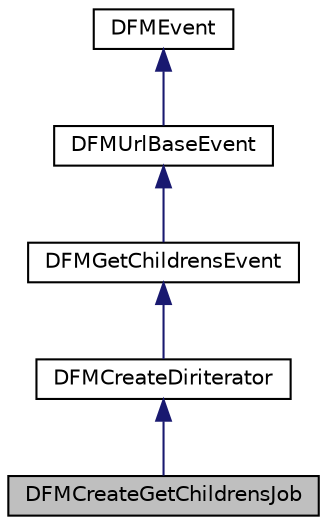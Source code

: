 digraph "DFMCreateGetChildrensJob"
{
  edge [fontname="Helvetica",fontsize="10",labelfontname="Helvetica",labelfontsize="10"];
  node [fontname="Helvetica",fontsize="10",shape=record];
  Node0 [label="DFMCreateGetChildrensJob",height=0.2,width=0.4,color="black", fillcolor="grey75", style="filled", fontcolor="black"];
  Node1 -> Node0 [dir="back",color="midnightblue",fontsize="10",style="solid",fontname="Helvetica"];
  Node1 [label="DFMCreateDiriterator",height=0.2,width=0.4,color="black", fillcolor="white", style="filled",URL="$class_d_f_m_create_diriterator.html"];
  Node2 -> Node1 [dir="back",color="midnightblue",fontsize="10",style="solid",fontname="Helvetica"];
  Node2 [label="DFMGetChildrensEvent",height=0.2,width=0.4,color="black", fillcolor="white", style="filled",URL="$class_d_f_m_get_childrens_event.html"];
  Node3 -> Node2 [dir="back",color="midnightblue",fontsize="10",style="solid",fontname="Helvetica"];
  Node3 [label="DFMUrlBaseEvent",height=0.2,width=0.4,color="black", fillcolor="white", style="filled",URL="$class_d_f_m_url_base_event.html"];
  Node4 -> Node3 [dir="back",color="midnightblue",fontsize="10",style="solid",fontname="Helvetica"];
  Node4 [label="DFMEvent",height=0.2,width=0.4,color="black", fillcolor="white", style="filled",URL="$class_d_f_m_event.html"];
}
